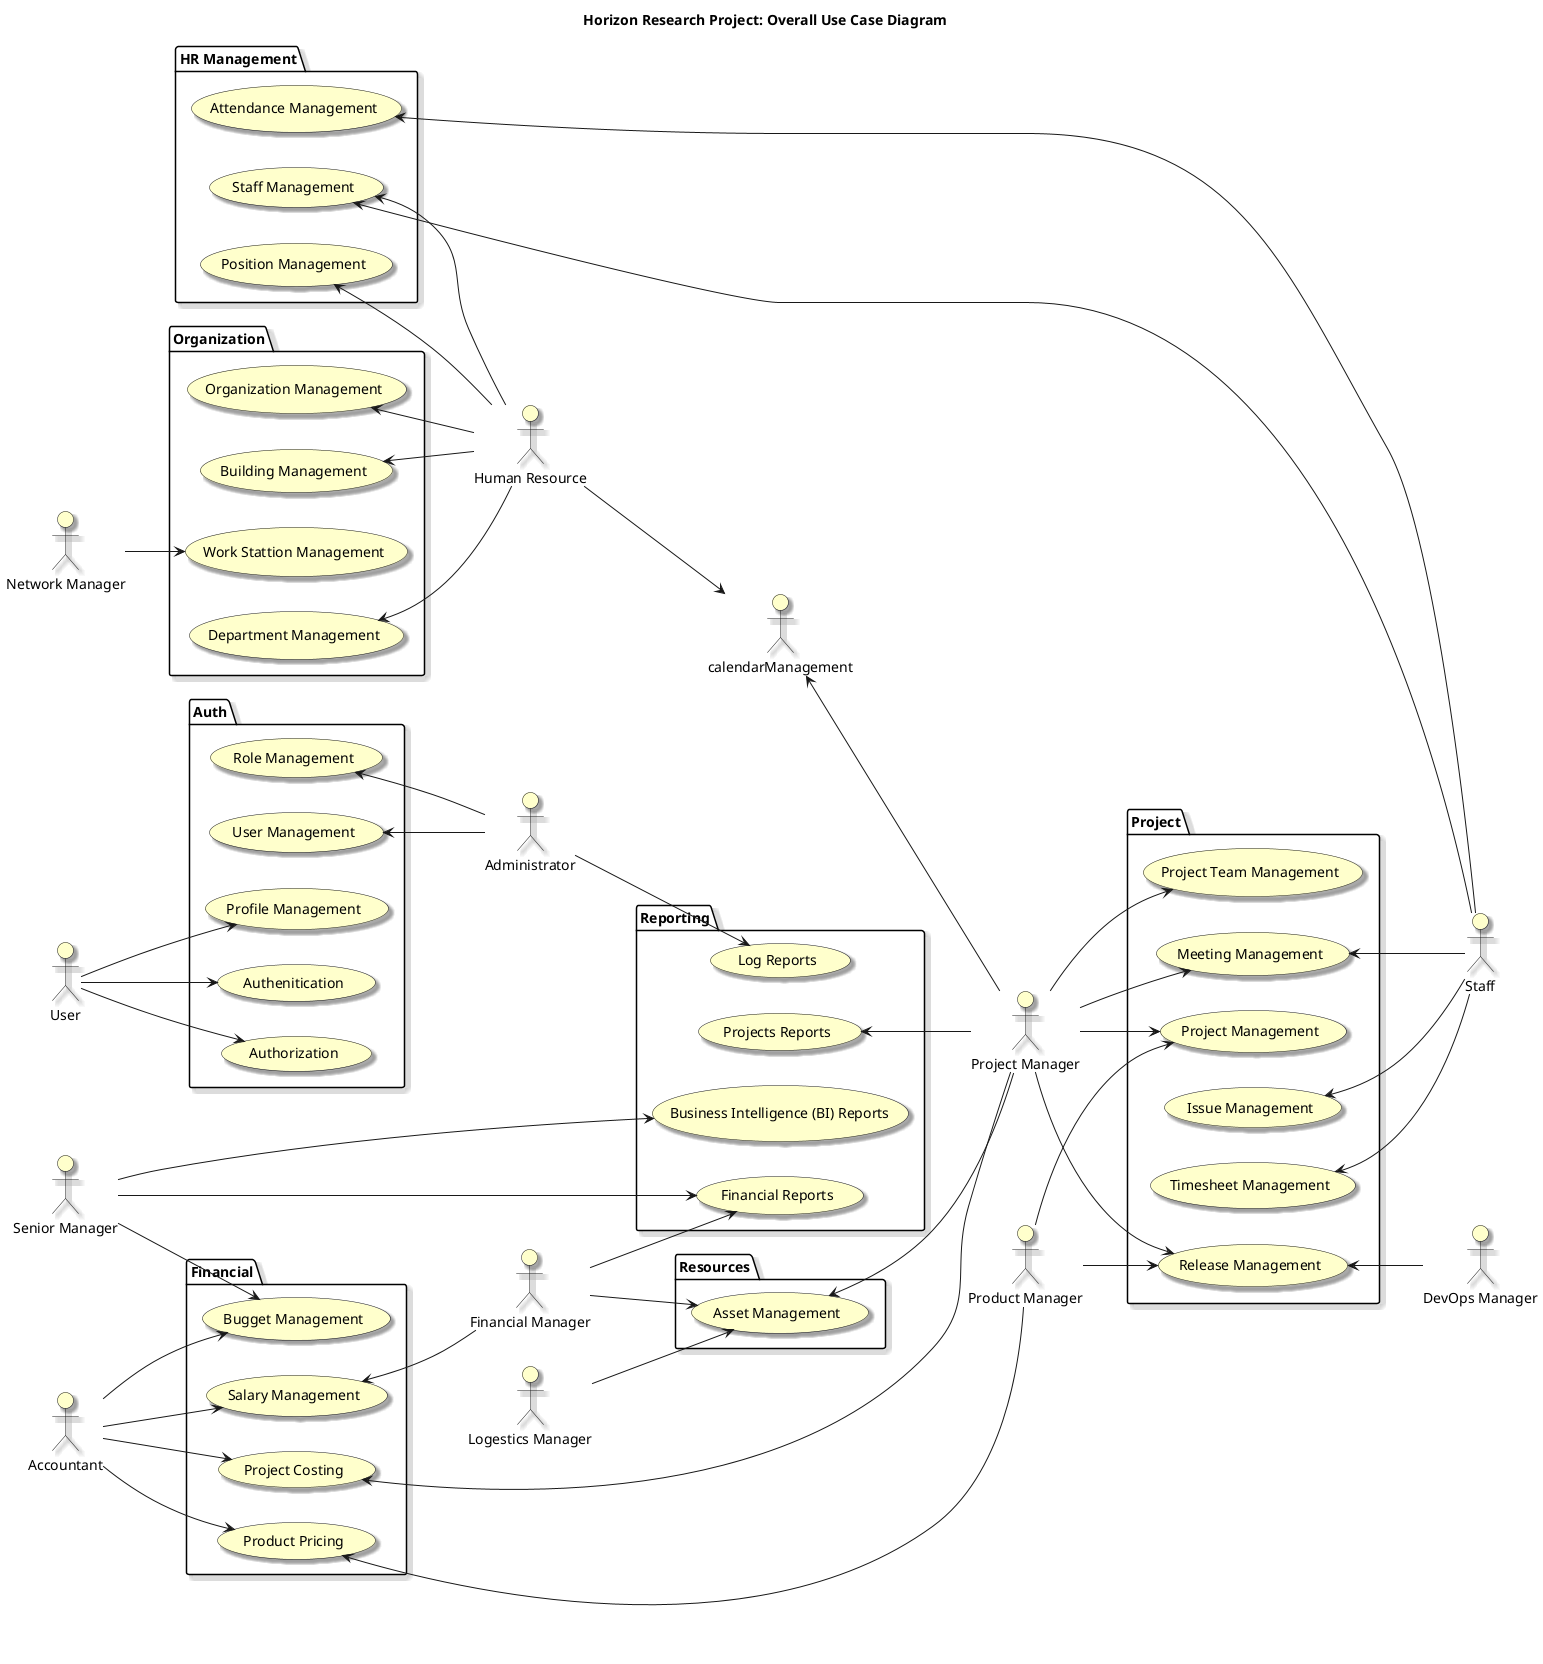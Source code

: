 @startuml
left to right direction

skinparam useCaseBackgroundColor #Business
skinparam actorBackgroundColor #Business
skinparam Shadowing True

title Horizon Research Project: Overall Use Case Diagram

:User: as User
:Senior Manager: as SeniorManager
:Project Manager: as PMO
:Network Manager: as NetworkManager
:Financial Manager: as Fmanager
:Administrator: as Admin
:Human Resource: as HR
:Accountant: as Accountant
:Staff: as Staff
:DevOps Manager: as DevOpsManager
:Logestics Manager: as LogesticsManager
:Product Manager: as ProductManager


package "Auth"{
    usecase "Role Management" as roleManagement
    usecase "User Management" as userManagement
    usecase "Profile Management" as profileManagement
    usecase "Authenitication" as authentication
    usecase "Authorization" as authorization
}

package "Organization"{
    usecase "Organization Management" as organizationManagement
    usecase "Building Management" as buildingManagement
    usecase "Work Stattion Management" as workStationManagement
    usecase "Department Management" as departmentManagement
}

package "HR Management"{
    usecase "Position Management" as positionManagement
    usecase "Staff Management" as staffManagement
    usecase "Attendance Management" as attendanceManagement
}

package "Resources"{
    usecase "Asset Management" as assetManagement
}

package "Project"{
    usecase "Project Management" as projectManagement
    usecase "Project Team Management" as projectTeamManagement
    usecase "Release Management" as releaseManagement
    usecase "Issue Management" as issueManagement
    usecase "Meeting Management" as meetingManagement
    usecase "Timesheet Management" as timesheetManagement
}

package "Reporting"{
    usecase "Business Intelligence (BI) Reports" as biReport
    usecase "Projects Reports" as projectReport
    usecase "Financial Reports" as financialReport
    usecase "Log Reports" as logReport
}


package "Financial"{
    usecase "Project Costing" as costing
    usecase "Bugget Management" as bugget
    usecase "Product Pricing" as pricing
    usecase "Salary Management" as salaryManagement
}



User --> authentication
User --> authorization
User --> profileManagement
Staff --> attendanceManagement
roleManagement <-- Admin
userManagement <-- Admin
staffManagement <-- HR
staffManagement <-- Staff
Accountant --> salaryManagement
Accountant --> costing
Accountant --> pricing
Accountant --> bugget
pricing <-- ProductManager
costing <-- PMO
SeniorManager --> bugget
positionManagement <-- HR
departmentManagement <-- HR
organizationManagement <-- HR
buildingManagement <-- HR
PMO --> projectManagement
PMO --> projectTeamManagement
PMO --> releaseManagement
PMO --> meetingManagement
ProductManager --> releaseManagement
ProductManager --> projectManagement
HR --> calendarManagement
assetManagement <-- PMO
calendarManagement <-- PMO
LogesticsManager --> assetManagement
Fmanager --> assetManagement

releaseManagement <-- DevOpsManager
issueManagement <-- Staff
meetingManagement <-- Staff
timesheetManagement <-- Staff

Admin --> logReport
Fmanager --> financialReport
SeniorManager --> financialReport
SeniorManager --> biReport
projectReport <-- PMO
salaryManagement <-- Fmanager
NetworkManager --> workStationManagement

@enduml